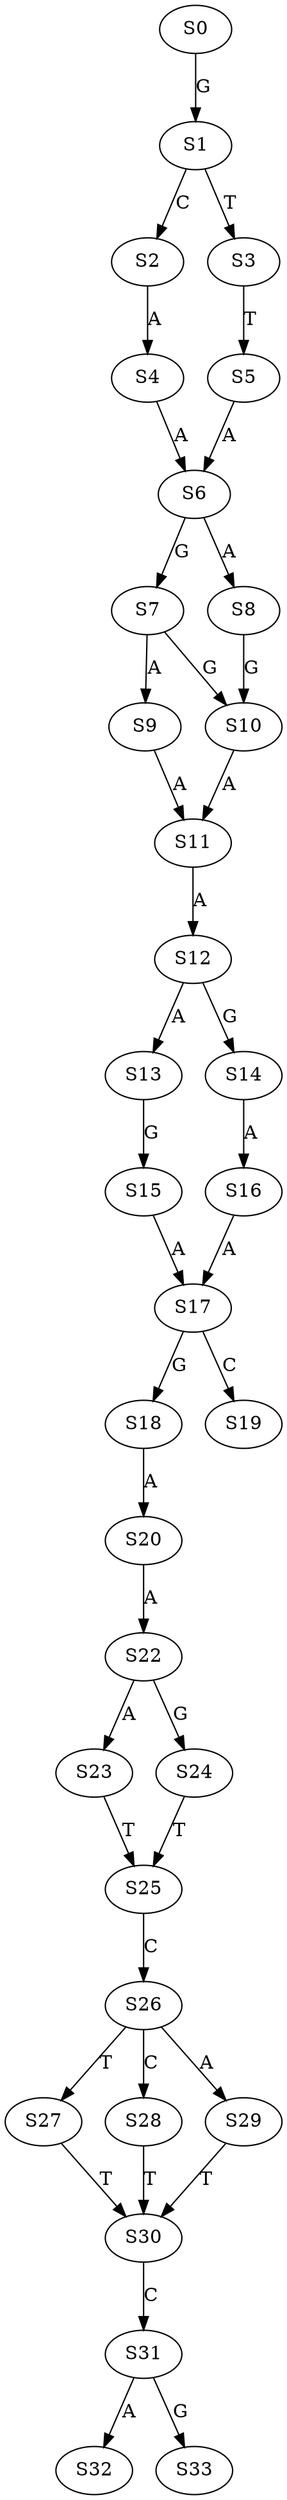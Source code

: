 strict digraph  {
	S0 -> S1 [ label = G ];
	S1 -> S2 [ label = C ];
	S1 -> S3 [ label = T ];
	S2 -> S4 [ label = A ];
	S3 -> S5 [ label = T ];
	S4 -> S6 [ label = A ];
	S5 -> S6 [ label = A ];
	S6 -> S7 [ label = G ];
	S6 -> S8 [ label = A ];
	S7 -> S9 [ label = A ];
	S7 -> S10 [ label = G ];
	S8 -> S10 [ label = G ];
	S9 -> S11 [ label = A ];
	S10 -> S11 [ label = A ];
	S11 -> S12 [ label = A ];
	S12 -> S13 [ label = A ];
	S12 -> S14 [ label = G ];
	S13 -> S15 [ label = G ];
	S14 -> S16 [ label = A ];
	S15 -> S17 [ label = A ];
	S16 -> S17 [ label = A ];
	S17 -> S18 [ label = G ];
	S17 -> S19 [ label = C ];
	S18 -> S20 [ label = A ];
	S20 -> S22 [ label = A ];
	S22 -> S23 [ label = A ];
	S22 -> S24 [ label = G ];
	S23 -> S25 [ label = T ];
	S24 -> S25 [ label = T ];
	S25 -> S26 [ label = C ];
	S26 -> S27 [ label = T ];
	S26 -> S28 [ label = C ];
	S26 -> S29 [ label = A ];
	S27 -> S30 [ label = T ];
	S28 -> S30 [ label = T ];
	S29 -> S30 [ label = T ];
	S30 -> S31 [ label = C ];
	S31 -> S32 [ label = A ];
	S31 -> S33 [ label = G ];
}
